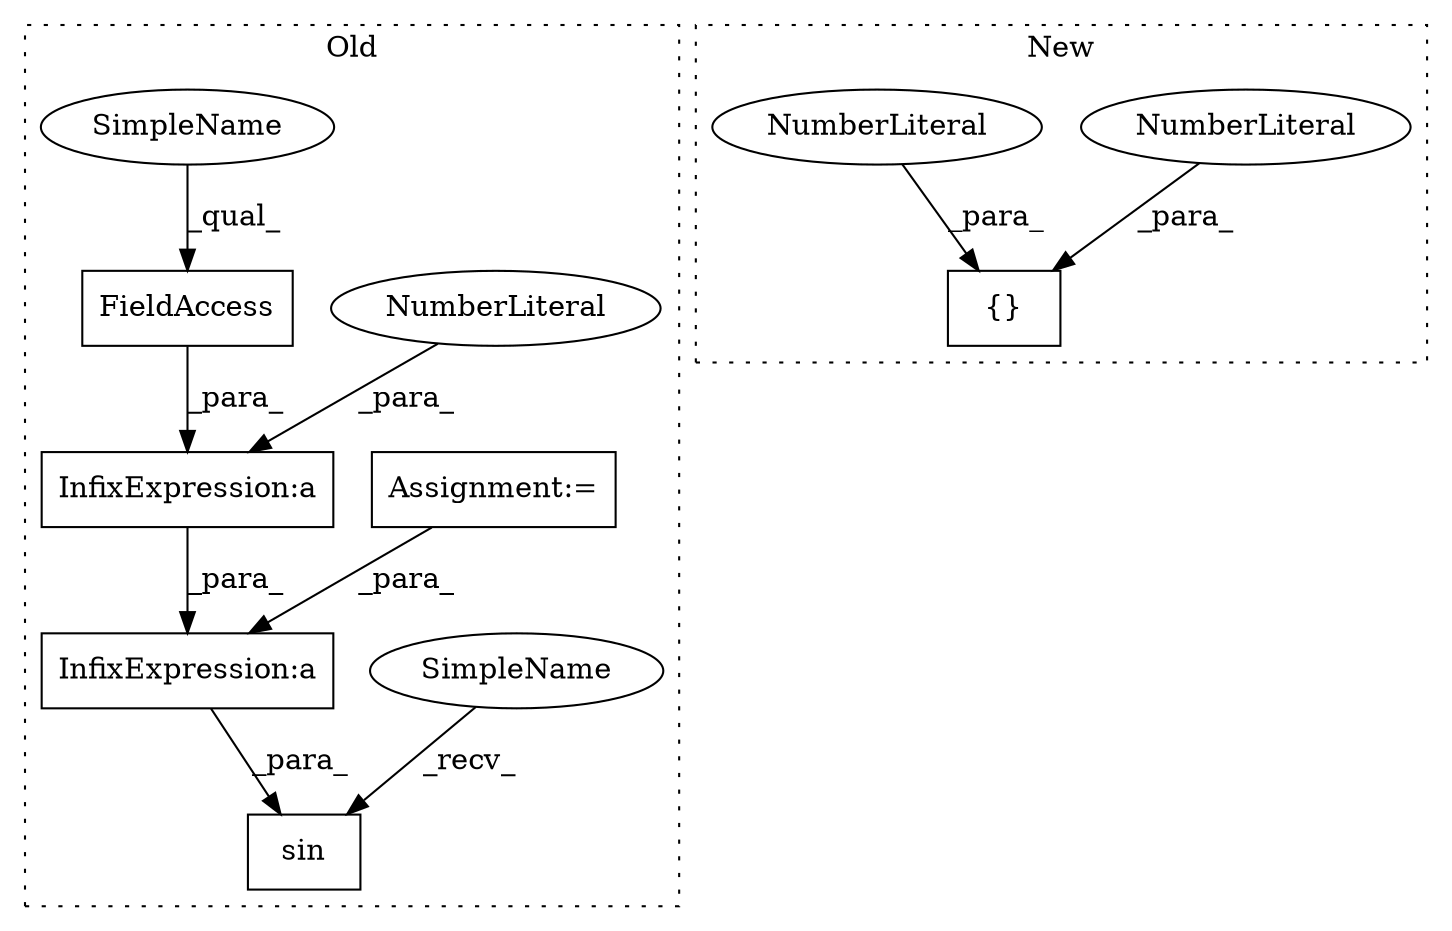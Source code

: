 digraph G {
subgraph cluster0 {
1 [label="sin" a="32" s="209,231" l="4,1" shape="box"];
5 [label="InfixExpression:a" a="27" s="215" l="3" shape="box"];
6 [label="NumberLiteral" a="34" s="214" l="1" shape="ellipse"];
7 [label="InfixExpression:a" a="27" s="227" l="3" shape="box"];
8 [label="Assignment:=" a="7" s="170" l="1" shape="box"];
9 [label="FieldAccess" a="22" s="218" l="8" shape="box"];
10 [label="SimpleName" a="42" s="203" l="5" shape="ellipse"];
11 [label="SimpleName" a="42" s="218" l="5" shape="ellipse"];
label = "Old";
style="dotted";
}
subgraph cluster1 {
2 [label="{}" a="4" s="184,192" l="1,1" shape="box"];
3 [label="NumberLiteral" a="34" s="191" l="1" shape="ellipse"];
4 [label="NumberLiteral" a="34" s="189" l="1" shape="ellipse"];
label = "New";
style="dotted";
}
3 -> 2 [label="_para_"];
4 -> 2 [label="_para_"];
5 -> 7 [label="_para_"];
6 -> 5 [label="_para_"];
7 -> 1 [label="_para_"];
8 -> 7 [label="_para_"];
9 -> 5 [label="_para_"];
10 -> 1 [label="_recv_"];
11 -> 9 [label="_qual_"];
}